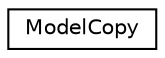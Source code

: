 digraph "Graphical Class Hierarchy"
{
 // LATEX_PDF_SIZE
  edge [fontname="Helvetica",fontsize="10",labelfontname="Helvetica",labelfontsize="10"];
  node [fontname="Helvetica",fontsize="10",shape=record];
  rankdir="LR";
  Node0 [label="ModelCopy",height=0.2,width=0.4,color="black", fillcolor="white", style="filled",URL="$classoperations__research_1_1sat_1_1_model_copy.html",tooltip=" "];
}

